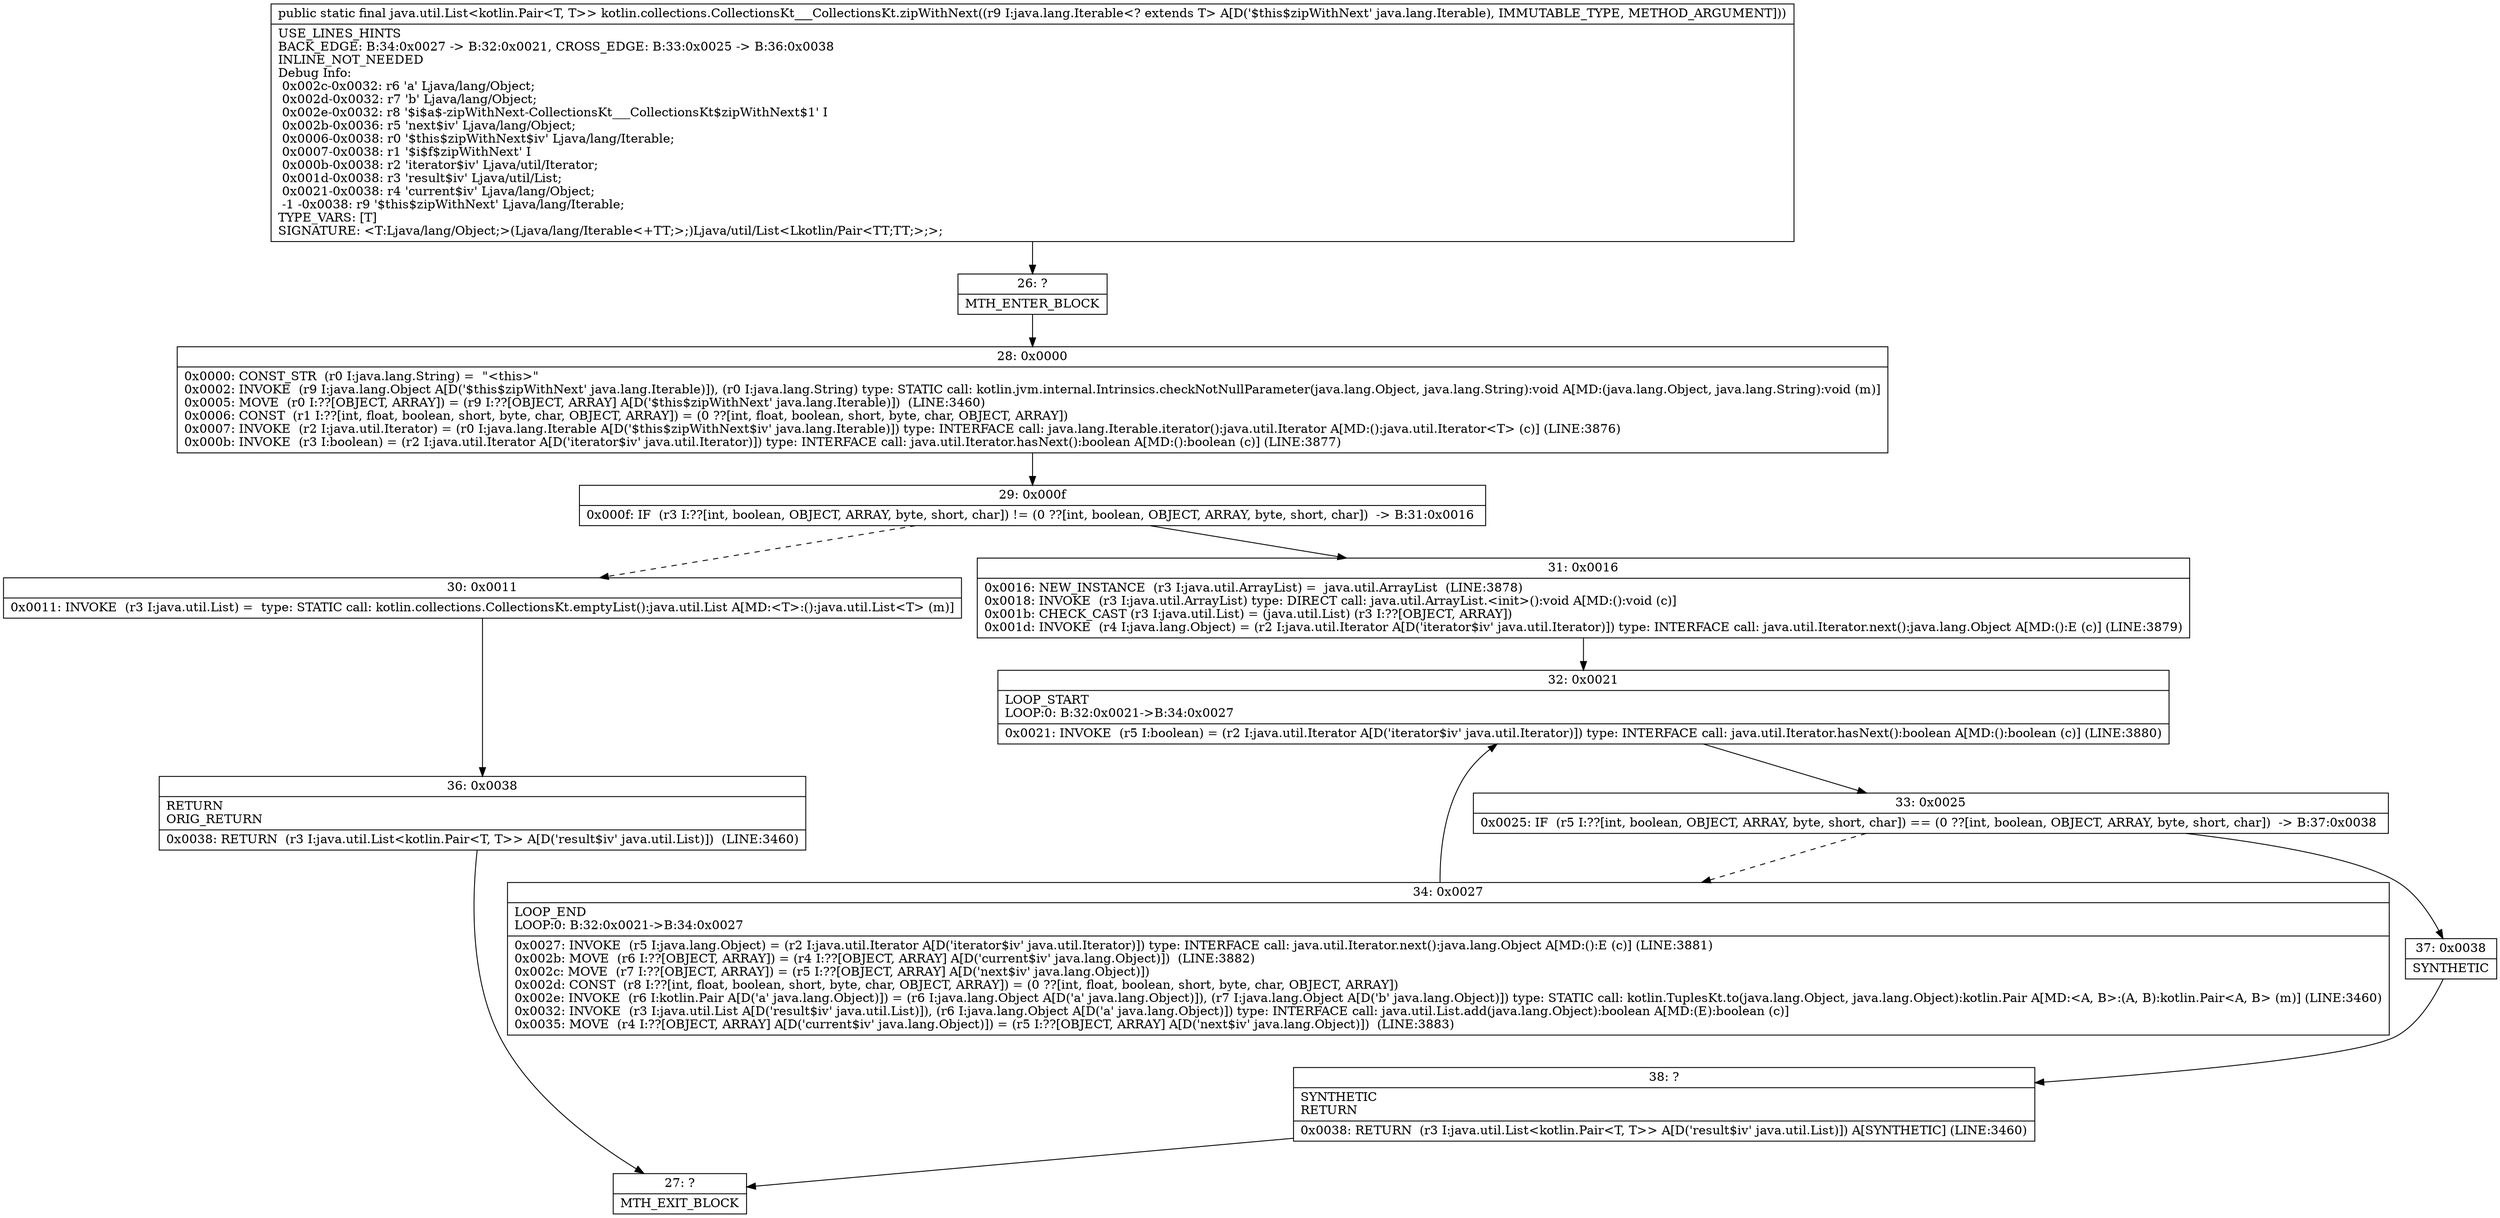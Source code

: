 digraph "CFG forkotlin.collections.CollectionsKt___CollectionsKt.zipWithNext(Ljava\/lang\/Iterable;)Ljava\/util\/List;" {
Node_26 [shape=record,label="{26\:\ ?|MTH_ENTER_BLOCK\l}"];
Node_28 [shape=record,label="{28\:\ 0x0000|0x0000: CONST_STR  (r0 I:java.lang.String) =  \"\<this\>\" \l0x0002: INVOKE  (r9 I:java.lang.Object A[D('$this$zipWithNext' java.lang.Iterable)]), (r0 I:java.lang.String) type: STATIC call: kotlin.jvm.internal.Intrinsics.checkNotNullParameter(java.lang.Object, java.lang.String):void A[MD:(java.lang.Object, java.lang.String):void (m)]\l0x0005: MOVE  (r0 I:??[OBJECT, ARRAY]) = (r9 I:??[OBJECT, ARRAY] A[D('$this$zipWithNext' java.lang.Iterable)])  (LINE:3460)\l0x0006: CONST  (r1 I:??[int, float, boolean, short, byte, char, OBJECT, ARRAY]) = (0 ??[int, float, boolean, short, byte, char, OBJECT, ARRAY]) \l0x0007: INVOKE  (r2 I:java.util.Iterator) = (r0 I:java.lang.Iterable A[D('$this$zipWithNext$iv' java.lang.Iterable)]) type: INTERFACE call: java.lang.Iterable.iterator():java.util.Iterator A[MD:():java.util.Iterator\<T\> (c)] (LINE:3876)\l0x000b: INVOKE  (r3 I:boolean) = (r2 I:java.util.Iterator A[D('iterator$iv' java.util.Iterator)]) type: INTERFACE call: java.util.Iterator.hasNext():boolean A[MD:():boolean (c)] (LINE:3877)\l}"];
Node_29 [shape=record,label="{29\:\ 0x000f|0x000f: IF  (r3 I:??[int, boolean, OBJECT, ARRAY, byte, short, char]) != (0 ??[int, boolean, OBJECT, ARRAY, byte, short, char])  \-\> B:31:0x0016 \l}"];
Node_30 [shape=record,label="{30\:\ 0x0011|0x0011: INVOKE  (r3 I:java.util.List) =  type: STATIC call: kotlin.collections.CollectionsKt.emptyList():java.util.List A[MD:\<T\>:():java.util.List\<T\> (m)]\l}"];
Node_36 [shape=record,label="{36\:\ 0x0038|RETURN\lORIG_RETURN\l|0x0038: RETURN  (r3 I:java.util.List\<kotlin.Pair\<T, T\>\> A[D('result$iv' java.util.List)])  (LINE:3460)\l}"];
Node_27 [shape=record,label="{27\:\ ?|MTH_EXIT_BLOCK\l}"];
Node_31 [shape=record,label="{31\:\ 0x0016|0x0016: NEW_INSTANCE  (r3 I:java.util.ArrayList) =  java.util.ArrayList  (LINE:3878)\l0x0018: INVOKE  (r3 I:java.util.ArrayList) type: DIRECT call: java.util.ArrayList.\<init\>():void A[MD:():void (c)]\l0x001b: CHECK_CAST (r3 I:java.util.List) = (java.util.List) (r3 I:??[OBJECT, ARRAY]) \l0x001d: INVOKE  (r4 I:java.lang.Object) = (r2 I:java.util.Iterator A[D('iterator$iv' java.util.Iterator)]) type: INTERFACE call: java.util.Iterator.next():java.lang.Object A[MD:():E (c)] (LINE:3879)\l}"];
Node_32 [shape=record,label="{32\:\ 0x0021|LOOP_START\lLOOP:0: B:32:0x0021\-\>B:34:0x0027\l|0x0021: INVOKE  (r5 I:boolean) = (r2 I:java.util.Iterator A[D('iterator$iv' java.util.Iterator)]) type: INTERFACE call: java.util.Iterator.hasNext():boolean A[MD:():boolean (c)] (LINE:3880)\l}"];
Node_33 [shape=record,label="{33\:\ 0x0025|0x0025: IF  (r5 I:??[int, boolean, OBJECT, ARRAY, byte, short, char]) == (0 ??[int, boolean, OBJECT, ARRAY, byte, short, char])  \-\> B:37:0x0038 \l}"];
Node_34 [shape=record,label="{34\:\ 0x0027|LOOP_END\lLOOP:0: B:32:0x0021\-\>B:34:0x0027\l|0x0027: INVOKE  (r5 I:java.lang.Object) = (r2 I:java.util.Iterator A[D('iterator$iv' java.util.Iterator)]) type: INTERFACE call: java.util.Iterator.next():java.lang.Object A[MD:():E (c)] (LINE:3881)\l0x002b: MOVE  (r6 I:??[OBJECT, ARRAY]) = (r4 I:??[OBJECT, ARRAY] A[D('current$iv' java.lang.Object)])  (LINE:3882)\l0x002c: MOVE  (r7 I:??[OBJECT, ARRAY]) = (r5 I:??[OBJECT, ARRAY] A[D('next$iv' java.lang.Object)]) \l0x002d: CONST  (r8 I:??[int, float, boolean, short, byte, char, OBJECT, ARRAY]) = (0 ??[int, float, boolean, short, byte, char, OBJECT, ARRAY]) \l0x002e: INVOKE  (r6 I:kotlin.Pair A[D('a' java.lang.Object)]) = (r6 I:java.lang.Object A[D('a' java.lang.Object)]), (r7 I:java.lang.Object A[D('b' java.lang.Object)]) type: STATIC call: kotlin.TuplesKt.to(java.lang.Object, java.lang.Object):kotlin.Pair A[MD:\<A, B\>:(A, B):kotlin.Pair\<A, B\> (m)] (LINE:3460)\l0x0032: INVOKE  (r3 I:java.util.List A[D('result$iv' java.util.List)]), (r6 I:java.lang.Object A[D('a' java.lang.Object)]) type: INTERFACE call: java.util.List.add(java.lang.Object):boolean A[MD:(E):boolean (c)]\l0x0035: MOVE  (r4 I:??[OBJECT, ARRAY] A[D('current$iv' java.lang.Object)]) = (r5 I:??[OBJECT, ARRAY] A[D('next$iv' java.lang.Object)])  (LINE:3883)\l}"];
Node_37 [shape=record,label="{37\:\ 0x0038|SYNTHETIC\l}"];
Node_38 [shape=record,label="{38\:\ ?|SYNTHETIC\lRETURN\l|0x0038: RETURN  (r3 I:java.util.List\<kotlin.Pair\<T, T\>\> A[D('result$iv' java.util.List)]) A[SYNTHETIC] (LINE:3460)\l}"];
MethodNode[shape=record,label="{public static final java.util.List\<kotlin.Pair\<T, T\>\> kotlin.collections.CollectionsKt___CollectionsKt.zipWithNext((r9 I:java.lang.Iterable\<? extends T\> A[D('$this$zipWithNext' java.lang.Iterable), IMMUTABLE_TYPE, METHOD_ARGUMENT]))  | USE_LINES_HINTS\lBACK_EDGE: B:34:0x0027 \-\> B:32:0x0021, CROSS_EDGE: B:33:0x0025 \-\> B:36:0x0038\lINLINE_NOT_NEEDED\lDebug Info:\l  0x002c\-0x0032: r6 'a' Ljava\/lang\/Object;\l  0x002d\-0x0032: r7 'b' Ljava\/lang\/Object;\l  0x002e\-0x0032: r8 '$i$a$\-zipWithNext\-CollectionsKt___CollectionsKt$zipWithNext$1' I\l  0x002b\-0x0036: r5 'next$iv' Ljava\/lang\/Object;\l  0x0006\-0x0038: r0 '$this$zipWithNext$iv' Ljava\/lang\/Iterable;\l  0x0007\-0x0038: r1 '$i$f$zipWithNext' I\l  0x000b\-0x0038: r2 'iterator$iv' Ljava\/util\/Iterator;\l  0x001d\-0x0038: r3 'result$iv' Ljava\/util\/List;\l  0x0021\-0x0038: r4 'current$iv' Ljava\/lang\/Object;\l  \-1 \-0x0038: r9 '$this$zipWithNext' Ljava\/lang\/Iterable;\lTYPE_VARS: [T]\lSIGNATURE: \<T:Ljava\/lang\/Object;\>(Ljava\/lang\/Iterable\<+TT;\>;)Ljava\/util\/List\<Lkotlin\/Pair\<TT;TT;\>;\>;\l}"];
MethodNode -> Node_26;Node_26 -> Node_28;
Node_28 -> Node_29;
Node_29 -> Node_30[style=dashed];
Node_29 -> Node_31;
Node_30 -> Node_36;
Node_36 -> Node_27;
Node_31 -> Node_32;
Node_32 -> Node_33;
Node_33 -> Node_34[style=dashed];
Node_33 -> Node_37;
Node_34 -> Node_32;
Node_37 -> Node_38;
Node_38 -> Node_27;
}

